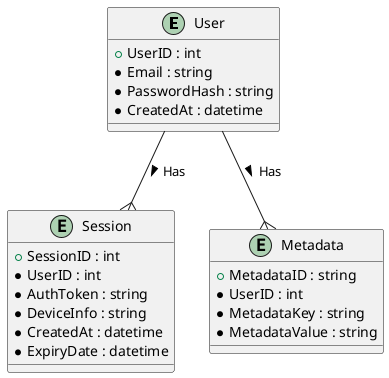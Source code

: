 @startuml erdata

entity "User" as user {
    + UserID : int
    * Email : string
    * PasswordHash : string
    * CreatedAt : datetime
}

entity "Session" as session {
    + SessionID : int
    * UserID : int
    * AuthToken : string
    * DeviceInfo : string
    * CreatedAt : datetime
    * ExpiryDate : datetime
}

entity "Metadata" as metadata {
    + MetadataID : string
    * UserID : int
    * MetadataKey : string
    * MetadataValue : string
}

' Relationships
user --{ session : Has >
user --{ metadata : Has >
@enduml